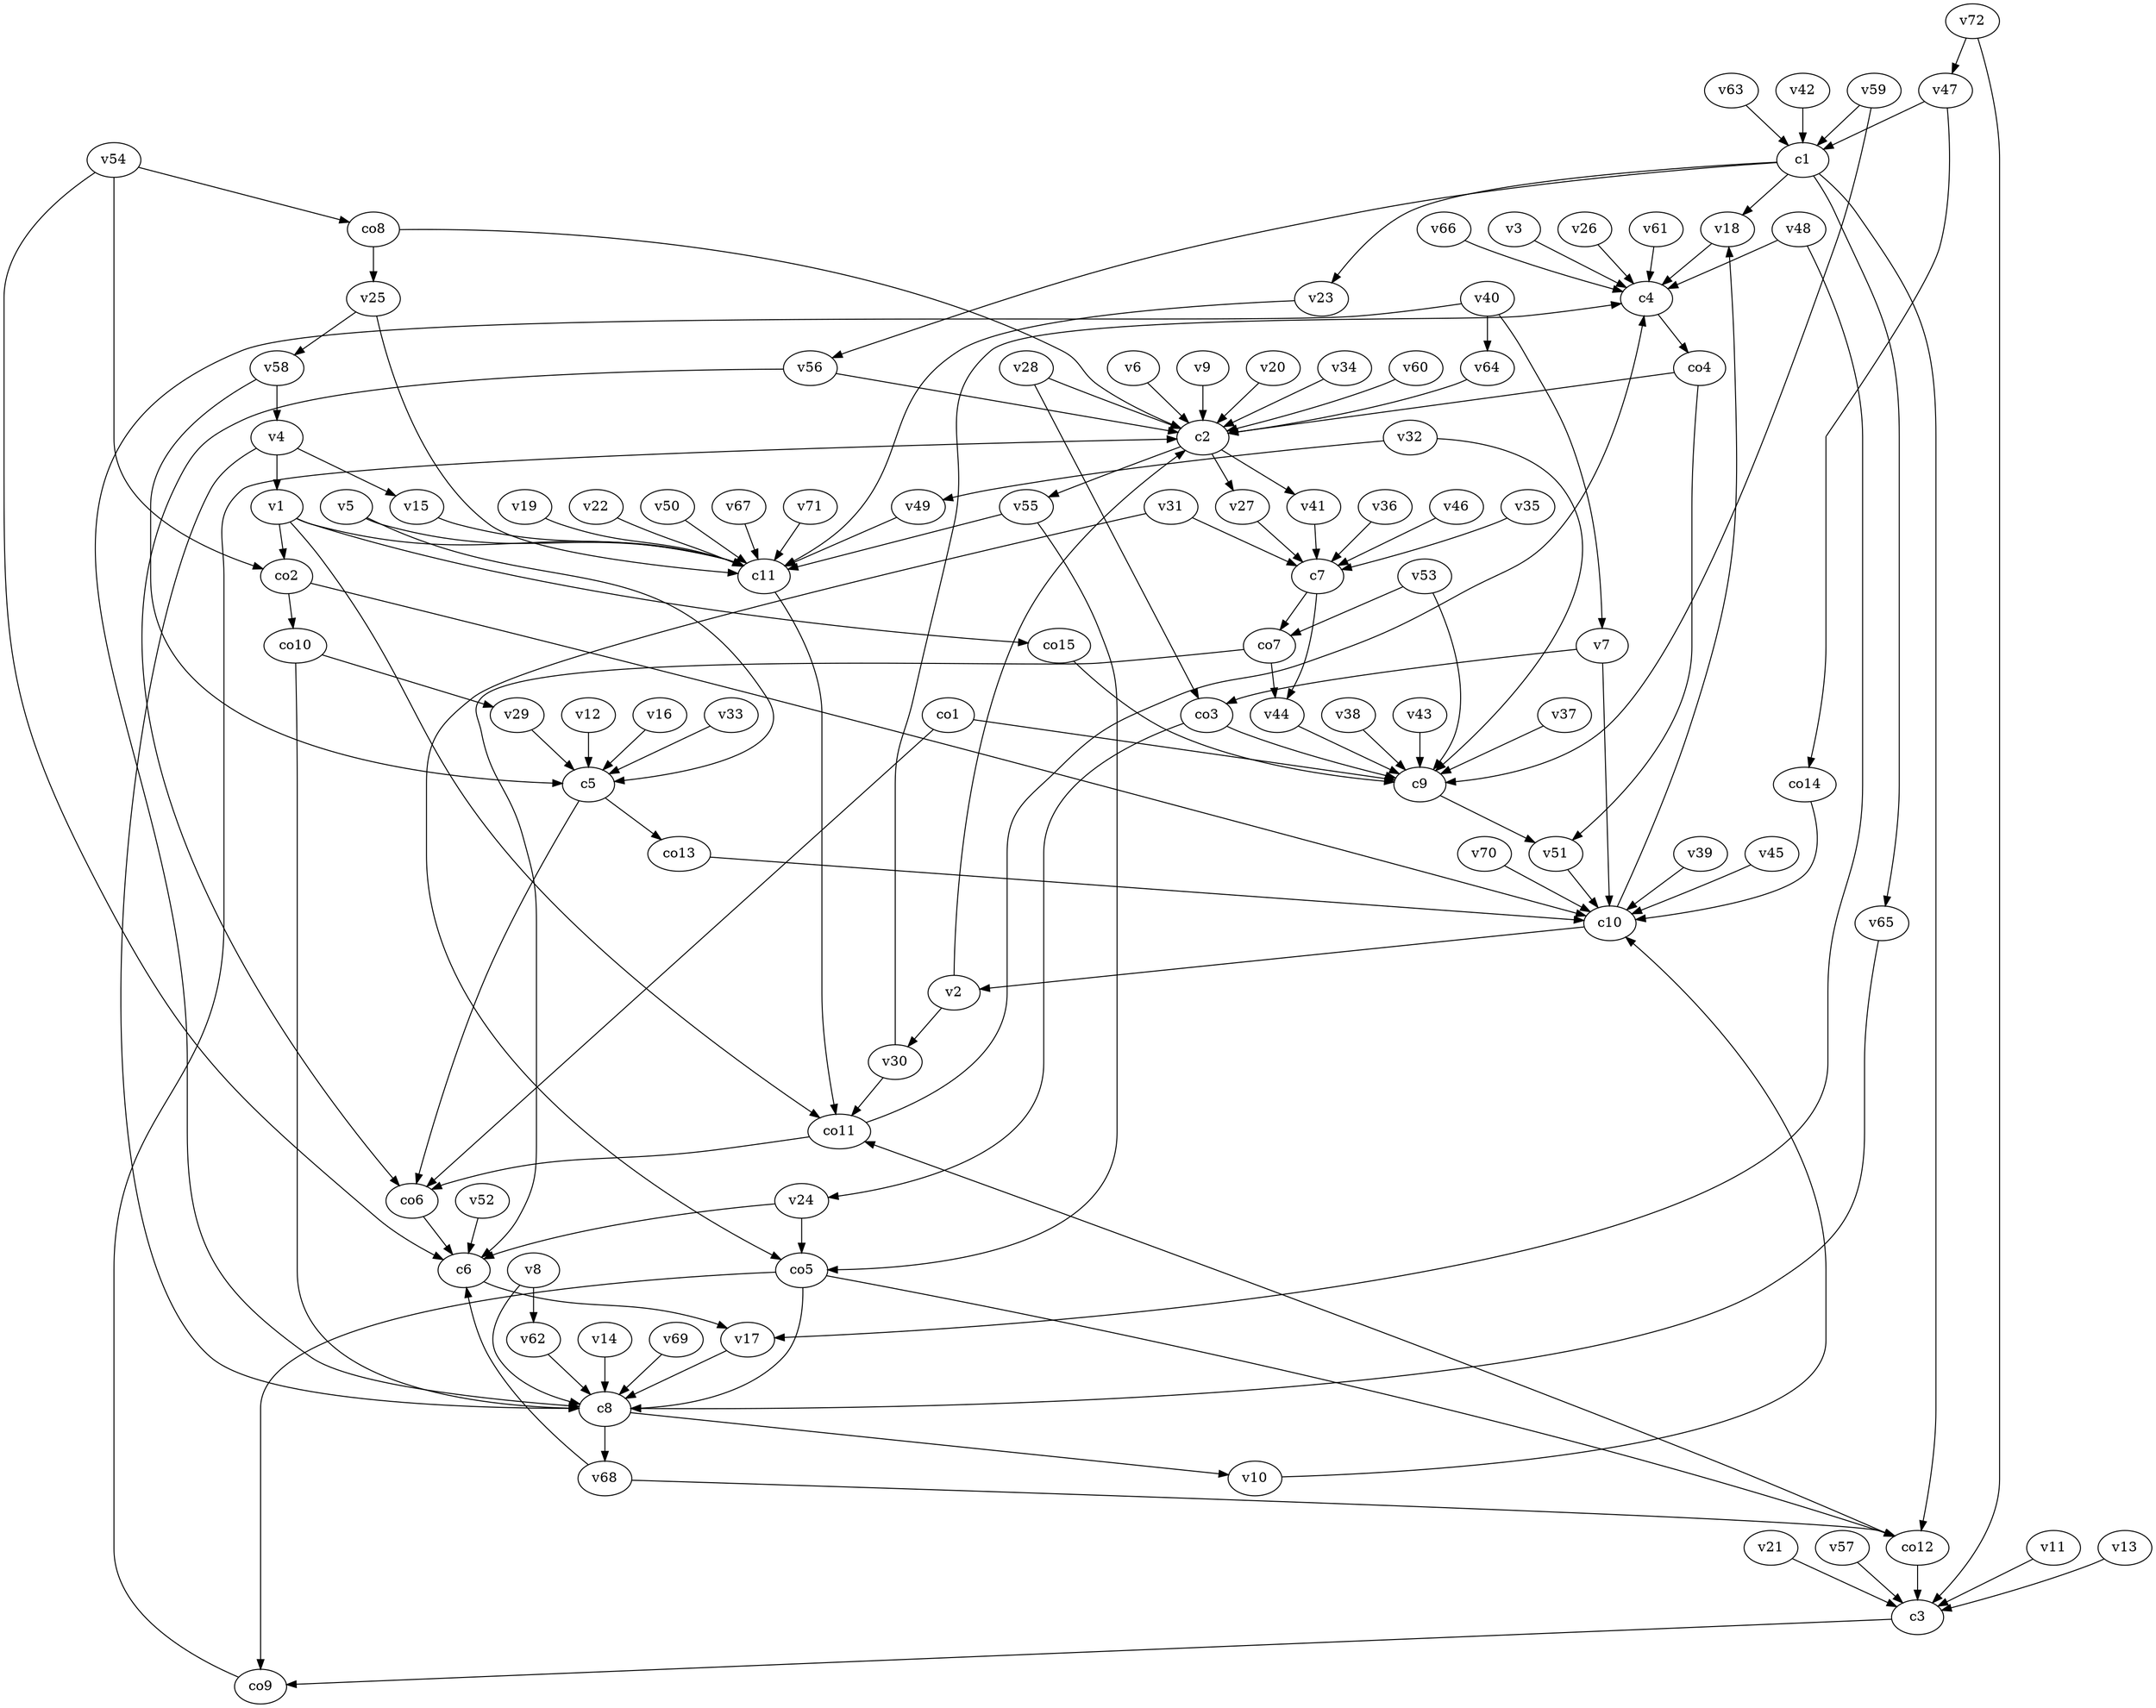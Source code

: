 strict digraph  {
c1;
c2;
c3;
c4;
c5;
c6;
c7;
c8;
c9;
c10;
c11;
v1;
v2;
v3;
v4;
v5;
v6;
v7;
v8;
v9;
v10;
v11;
v12;
v13;
v14;
v15;
v16;
v17;
v18;
v19;
v20;
v21;
v22;
v23;
v24;
v25;
v26;
v27;
v28;
v29;
v30;
v31;
v32;
v33;
v34;
v35;
v36;
v37;
v38;
v39;
v40;
v41;
v42;
v43;
v44;
v45;
v46;
v47;
v48;
v49;
v50;
v51;
v52;
v53;
v54;
v55;
v56;
v57;
v58;
v59;
v60;
v61;
v62;
v63;
v64;
v65;
v66;
v67;
v68;
v69;
v70;
v71;
v72;
co1;
co2;
co3;
co4;
co5;
co6;
co7;
co8;
co9;
co10;
co11;
co12;
co13;
co14;
co15;
c1 -> co12  [weight=1];
c1 -> v18  [weight=1];
c1 -> v65  [weight=1];
c1 -> v56  [weight=1];
c1 -> v23  [weight=1];
c2 -> v55  [weight=1];
c2 -> v41  [weight=1];
c2 -> v27  [weight=1];
c3 -> co9  [weight=1];
c4 -> co4  [weight=1];
c5 -> co6  [weight=1];
c5 -> co13  [weight=1];
c6 -> v17  [weight=1];
c7 -> co7  [weight=1];
c7 -> v44  [weight=1];
c8 -> v10  [weight=1];
c8 -> v68  [weight=1];
c9 -> v51  [weight=1];
c10 -> v18  [weight=1];
c10 -> v2  [weight=1];
c11 -> co11  [weight=1];
v1 -> c11  [weight=1];
v1 -> co11  [weight=1];
v1 -> co15  [weight=1];
v1 -> co2  [weight=1];
v2 -> c2  [weight=1];
v2 -> v30  [weight=1];
v3 -> c4  [weight=1];
v4 -> c8  [weight=1];
v4 -> v15  [weight=1];
v4 -> v1  [weight=1];
v5 -> c11  [weight=1];
v5 -> c5  [weight=1];
v6 -> c2  [weight=1];
v7 -> c10  [weight=1];
v7 -> co3  [weight=1];
v8 -> c8  [weight=1];
v8 -> v62  [weight=1];
v9 -> c2  [weight=1];
v10 -> c10  [weight=1];
v11 -> c3  [weight=1];
v12 -> c5  [weight=1];
v13 -> c3  [weight=1];
v14 -> c8  [weight=1];
v15 -> c11  [weight=1];
v16 -> c5  [weight=1];
v17 -> c8  [weight=1];
v18 -> c4  [weight=1];
v19 -> c11  [weight=1];
v20 -> c2  [weight=1];
v21 -> c3  [weight=1];
v22 -> c11  [weight=1];
v23 -> c11  [weight=1];
v24 -> c6  [weight=1];
v24 -> co5  [weight=1];
v25 -> c11  [weight=1];
v25 -> v58  [weight=1];
v26 -> c4  [weight=1];
v27 -> c7  [weight=1];
v28 -> c2  [weight=1];
v28 -> co3  [weight=1];
v29 -> c5  [weight=1];
v30 -> c4  [weight=1];
v30 -> co11  [weight=1];
v31 -> c7  [weight=1];
v31 -> co5  [weight=1];
v32 -> c9  [weight=1];
v32 -> v49  [weight=1];
v33 -> c5  [weight=1];
v34 -> c2  [weight=1];
v35 -> c7  [weight=1];
v36 -> c7  [weight=1];
v37 -> c9  [weight=1];
v38 -> c9  [weight=1];
v39 -> c10  [weight=1];
v40 -> c8  [weight=1];
v40 -> v64  [weight=1];
v40 -> v7  [weight=1];
v41 -> c7  [weight=1];
v42 -> c1  [weight=1];
v43 -> c9  [weight=1];
v44 -> c9  [weight=1];
v45 -> c10  [weight=1];
v46 -> c7  [weight=1];
v47 -> c1  [weight=1];
v47 -> co14  [weight=1];
v48 -> c4  [weight=1];
v48 -> v17  [weight=1];
v49 -> c11  [weight=1];
v50 -> c11  [weight=1];
v51 -> c10  [weight=1];
v52 -> c6  [weight=1];
v53 -> c9  [weight=1];
v53 -> co7  [weight=1];
v54 -> c6  [weight=1];
v54 -> co8  [weight=1];
v54 -> co2  [weight=1];
v55 -> c11  [weight=1];
v55 -> co5  [weight=1];
v56 -> c2  [weight=1];
v56 -> co6  [weight=1];
v57 -> c3  [weight=1];
v58 -> c5  [weight=1];
v58 -> v4  [weight=1];
v59 -> c1  [weight=1];
v59 -> c9  [weight=1];
v60 -> c2  [weight=1];
v61 -> c4  [weight=1];
v62 -> c8  [weight=1];
v63 -> c1  [weight=1];
v64 -> c2  [weight=1];
v65 -> c8  [weight=1];
v66 -> c4  [weight=1];
v67 -> c11  [weight=1];
v68 -> c6  [weight=1];
v68 -> co12  [weight=1];
v69 -> c8  [weight=1];
v70 -> c10  [weight=1];
v71 -> c11  [weight=1];
v72 -> c3  [weight=1];
v72 -> v47  [weight=1];
co1 -> c9  [weight=1];
co1 -> co6  [weight=1];
co2 -> c10  [weight=1];
co2 -> co10  [weight=1];
co3 -> c9  [weight=1];
co3 -> v24  [weight=1];
co4 -> c2  [weight=1];
co4 -> v51  [weight=1];
co5 -> c8  [weight=1];
co5 -> co12  [weight=1];
co5 -> co9  [weight=1];
co6 -> c6  [weight=1];
co7 -> c6  [weight=1];
co7 -> v44  [weight=1];
co8 -> c2  [weight=1];
co8 -> v25  [weight=1];
co9 -> c2  [weight=1];
co10 -> c8  [weight=1];
co10 -> v29  [weight=1];
co11 -> c4  [weight=1];
co11 -> co6  [weight=1];
co12 -> c3  [weight=1];
co12 -> co11  [weight=1];
co13 -> c10  [weight=1];
co14 -> c10  [weight=1];
co15 -> c9  [weight=1];
}
